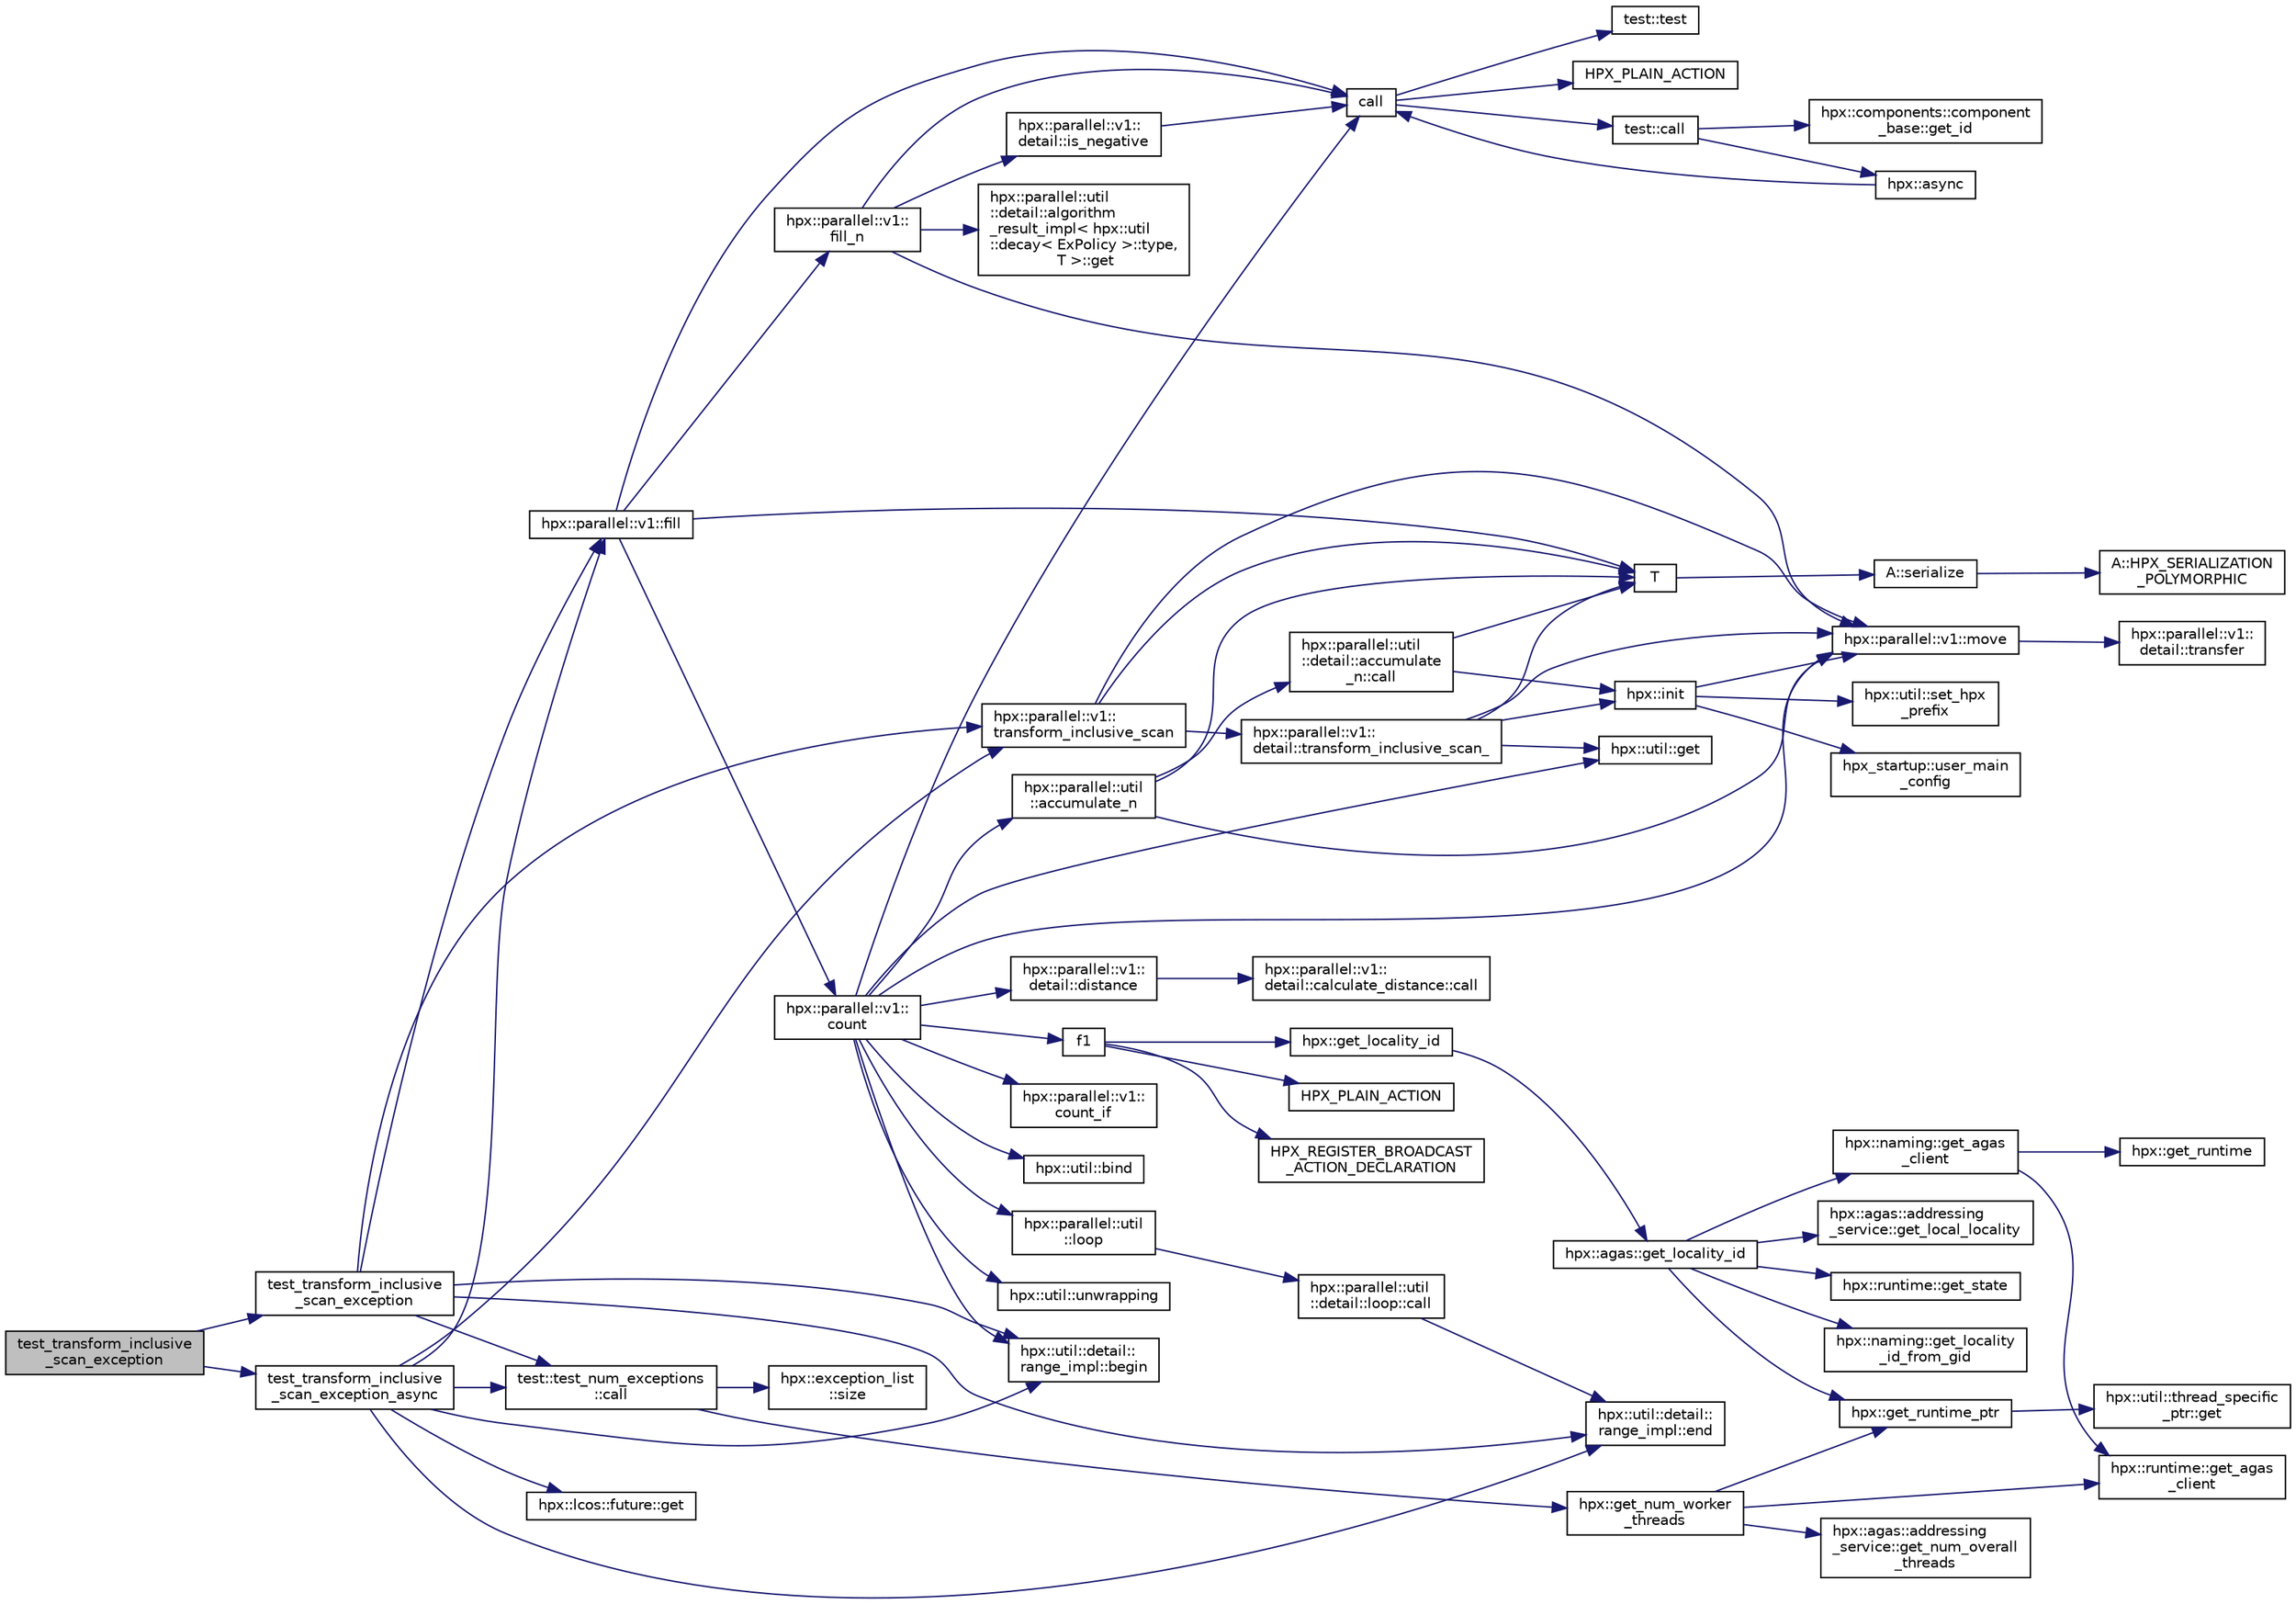 digraph "test_transform_inclusive_scan_exception"
{
  edge [fontname="Helvetica",fontsize="10",labelfontname="Helvetica",labelfontsize="10"];
  node [fontname="Helvetica",fontsize="10",shape=record];
  rankdir="LR";
  Node394 [label="test_transform_inclusive\l_scan_exception",height=0.2,width=0.4,color="black", fillcolor="grey75", style="filled", fontcolor="black"];
  Node394 -> Node395 [color="midnightblue",fontsize="10",style="solid",fontname="Helvetica"];
  Node395 [label="test_transform_inclusive\l_scan_exception",height=0.2,width=0.4,color="black", fillcolor="white", style="filled",URL="$d0/d83/transform__inclusive__scan_8cpp.html#a5400a52011346ac34e1fcb93333bc8c0"];
  Node395 -> Node396 [color="midnightblue",fontsize="10",style="solid",fontname="Helvetica"];
  Node396 [label="hpx::parallel::v1::fill",height=0.2,width=0.4,color="black", fillcolor="white", style="filled",URL="$db/db9/namespacehpx_1_1parallel_1_1v1.html#a2e0f7399daabb5d675c4229ca3d71809"];
  Node396 -> Node397 [color="midnightblue",fontsize="10",style="solid",fontname="Helvetica"];
  Node397 [label="hpx::parallel::v1::\lfill_n",height=0.2,width=0.4,color="black", fillcolor="white", style="filled",URL="$db/db9/namespacehpx_1_1parallel_1_1v1.html#ac0cd28f401b453cbe1425b3f5ebc1b4b"];
  Node397 -> Node398 [color="midnightblue",fontsize="10",style="solid",fontname="Helvetica"];
  Node398 [label="hpx::parallel::v1::\ldetail::is_negative",height=0.2,width=0.4,color="black", fillcolor="white", style="filled",URL="$d2/ddd/namespacehpx_1_1parallel_1_1v1_1_1detail.html#adf2e40fc4b20ad0fd442ee3118a4d527"];
  Node398 -> Node399 [color="midnightblue",fontsize="10",style="solid",fontname="Helvetica"];
  Node399 [label="call",height=0.2,width=0.4,color="black", fillcolor="white", style="filled",URL="$d2/d67/promise__1620_8cpp.html#a58357f0b82bc761e1d0b9091ed563a70"];
  Node399 -> Node400 [color="midnightblue",fontsize="10",style="solid",fontname="Helvetica"];
  Node400 [label="test::test",height=0.2,width=0.4,color="black", fillcolor="white", style="filled",URL="$d8/d89/structtest.html#ab42d5ece712d716b04cb3f686f297a26"];
  Node399 -> Node401 [color="midnightblue",fontsize="10",style="solid",fontname="Helvetica"];
  Node401 [label="HPX_PLAIN_ACTION",height=0.2,width=0.4,color="black", fillcolor="white", style="filled",URL="$d2/d67/promise__1620_8cpp.html#ab96aab827a4b1fcaf66cfe0ba83fef23"];
  Node399 -> Node402 [color="midnightblue",fontsize="10",style="solid",fontname="Helvetica"];
  Node402 [label="test::call",height=0.2,width=0.4,color="black", fillcolor="white", style="filled",URL="$d8/d89/structtest.html#aeb29e7ed6518b9426ccf1344c52620ae"];
  Node402 -> Node403 [color="midnightblue",fontsize="10",style="solid",fontname="Helvetica"];
  Node403 [label="hpx::async",height=0.2,width=0.4,color="black", fillcolor="white", style="filled",URL="$d8/d83/namespacehpx.html#acb7d8e37b73b823956ce144f9a57eaa4"];
  Node403 -> Node399 [color="midnightblue",fontsize="10",style="solid",fontname="Helvetica"];
  Node402 -> Node404 [color="midnightblue",fontsize="10",style="solid",fontname="Helvetica"];
  Node404 [label="hpx::components::component\l_base::get_id",height=0.2,width=0.4,color="black", fillcolor="white", style="filled",URL="$d2/de6/classhpx_1_1components_1_1component__base.html#a4c8fd93514039bdf01c48d66d82b19cd"];
  Node397 -> Node405 [color="midnightblue",fontsize="10",style="solid",fontname="Helvetica"];
  Node405 [label="hpx::parallel::util\l::detail::algorithm\l_result_impl\< hpx::util\l::decay\< ExPolicy \>::type,\l T \>::get",height=0.2,width=0.4,color="black", fillcolor="white", style="filled",URL="$d2/d42/structhpx_1_1parallel_1_1util_1_1detail_1_1algorithm__result__impl.html#ab5b051e8ec74eff5e0e62fd63f5d377e"];
  Node397 -> Node406 [color="midnightblue",fontsize="10",style="solid",fontname="Helvetica"];
  Node406 [label="hpx::parallel::v1::move",height=0.2,width=0.4,color="black", fillcolor="white", style="filled",URL="$db/db9/namespacehpx_1_1parallel_1_1v1.html#aa7c4ede081ce786c9d1eb1adff495cfc"];
  Node406 -> Node407 [color="midnightblue",fontsize="10",style="solid",fontname="Helvetica"];
  Node407 [label="hpx::parallel::v1::\ldetail::transfer",height=0.2,width=0.4,color="black", fillcolor="white", style="filled",URL="$d2/ddd/namespacehpx_1_1parallel_1_1v1_1_1detail.html#ab1b56a05e1885ca7cc7ffa1804dd2f3c"];
  Node397 -> Node399 [color="midnightblue",fontsize="10",style="solid",fontname="Helvetica"];
  Node396 -> Node408 [color="midnightblue",fontsize="10",style="solid",fontname="Helvetica"];
  Node408 [label="hpx::parallel::v1::\lcount",height=0.2,width=0.4,color="black", fillcolor="white", style="filled",URL="$db/db9/namespacehpx_1_1parallel_1_1v1.html#a19d058114a2bd44801aab4176b188e23"];
  Node408 -> Node409 [color="midnightblue",fontsize="10",style="solid",fontname="Helvetica"];
  Node409 [label="hpx::parallel::v1::\lcount_if",height=0.2,width=0.4,color="black", fillcolor="white", style="filled",URL="$db/db9/namespacehpx_1_1parallel_1_1v1.html#ad836ff017ec208c2d6388a9b47b05ce0"];
  Node408 -> Node410 [color="midnightblue",fontsize="10",style="solid",fontname="Helvetica"];
  Node410 [label="f1",height=0.2,width=0.4,color="black", fillcolor="white", style="filled",URL="$d8/d8b/broadcast_8cpp.html#a1751fbd41f2529b84514a9dbd767959a"];
  Node410 -> Node411 [color="midnightblue",fontsize="10",style="solid",fontname="Helvetica"];
  Node411 [label="hpx::get_locality_id",height=0.2,width=0.4,color="black", fillcolor="white", style="filled",URL="$d8/d83/namespacehpx.html#a158d7c54a657bb364c1704033010697b",tooltip="Return the number of the locality this function is being called from. "];
  Node411 -> Node412 [color="midnightblue",fontsize="10",style="solid",fontname="Helvetica"];
  Node412 [label="hpx::agas::get_locality_id",height=0.2,width=0.4,color="black", fillcolor="white", style="filled",URL="$dc/d54/namespacehpx_1_1agas.html#a491cc2ddecdf0f1a9129900caa6a4d3e"];
  Node412 -> Node413 [color="midnightblue",fontsize="10",style="solid",fontname="Helvetica"];
  Node413 [label="hpx::get_runtime_ptr",height=0.2,width=0.4,color="black", fillcolor="white", style="filled",URL="$d8/d83/namespacehpx.html#af29daf2bb3e01b4d6495a1742b6cce64"];
  Node413 -> Node414 [color="midnightblue",fontsize="10",style="solid",fontname="Helvetica"];
  Node414 [label="hpx::util::thread_specific\l_ptr::get",height=0.2,width=0.4,color="black", fillcolor="white", style="filled",URL="$d4/d4c/structhpx_1_1util_1_1thread__specific__ptr.html#a3b27d8520710478aa41d1f74206bdba9"];
  Node412 -> Node415 [color="midnightblue",fontsize="10",style="solid",fontname="Helvetica"];
  Node415 [label="hpx::runtime::get_state",height=0.2,width=0.4,color="black", fillcolor="white", style="filled",URL="$d0/d7b/classhpx_1_1runtime.html#ab405f80e060dac95d624520f38b0524c"];
  Node412 -> Node416 [color="midnightblue",fontsize="10",style="solid",fontname="Helvetica"];
  Node416 [label="hpx::naming::get_agas\l_client",height=0.2,width=0.4,color="black", fillcolor="white", style="filled",URL="$d4/dc9/namespacehpx_1_1naming.html#a0408fffd5d34b620712a801b0ae3b032"];
  Node416 -> Node417 [color="midnightblue",fontsize="10",style="solid",fontname="Helvetica"];
  Node417 [label="hpx::get_runtime",height=0.2,width=0.4,color="black", fillcolor="white", style="filled",URL="$d8/d83/namespacehpx.html#aef902cc6c7dd3b9fbadf34d1e850a070"];
  Node416 -> Node418 [color="midnightblue",fontsize="10",style="solid",fontname="Helvetica"];
  Node418 [label="hpx::runtime::get_agas\l_client",height=0.2,width=0.4,color="black", fillcolor="white", style="filled",URL="$d0/d7b/classhpx_1_1runtime.html#aeb5dddd30d6b9861669af8ad44d1a96a"];
  Node412 -> Node419 [color="midnightblue",fontsize="10",style="solid",fontname="Helvetica"];
  Node419 [label="hpx::agas::addressing\l_service::get_local_locality",height=0.2,width=0.4,color="black", fillcolor="white", style="filled",URL="$db/d58/structhpx_1_1agas_1_1addressing__service.html#ab52c19a37c2a7a006c6c15f90ad0539c"];
  Node412 -> Node420 [color="midnightblue",fontsize="10",style="solid",fontname="Helvetica"];
  Node420 [label="hpx::naming::get_locality\l_id_from_gid",height=0.2,width=0.4,color="black", fillcolor="white", style="filled",URL="$d4/dc9/namespacehpx_1_1naming.html#a7fd43037784560bd04fda9b49e33529f"];
  Node410 -> Node421 [color="midnightblue",fontsize="10",style="solid",fontname="Helvetica"];
  Node421 [label="HPX_PLAIN_ACTION",height=0.2,width=0.4,color="black", fillcolor="white", style="filled",URL="$d8/d8b/broadcast_8cpp.html#a19685a0394ce6a99351f7a679f6eeefc"];
  Node410 -> Node422 [color="midnightblue",fontsize="10",style="solid",fontname="Helvetica"];
  Node422 [label="HPX_REGISTER_BROADCAST\l_ACTION_DECLARATION",height=0.2,width=0.4,color="black", fillcolor="white", style="filled",URL="$d7/d38/addressing__service_8cpp.html#a573d764d9cb34eec46a4bdffcf07875f"];
  Node408 -> Node423 [color="midnightblue",fontsize="10",style="solid",fontname="Helvetica"];
  Node423 [label="hpx::parallel::util\l::loop",height=0.2,width=0.4,color="black", fillcolor="white", style="filled",URL="$df/dc6/namespacehpx_1_1parallel_1_1util.html#a3f434e00f42929aac85debb8c5782213"];
  Node423 -> Node424 [color="midnightblue",fontsize="10",style="solid",fontname="Helvetica"];
  Node424 [label="hpx::parallel::util\l::detail::loop::call",height=0.2,width=0.4,color="black", fillcolor="white", style="filled",URL="$da/d06/structhpx_1_1parallel_1_1util_1_1detail_1_1loop.html#a5c5e8dbda782f09cdb7bc2509e3bf09e"];
  Node424 -> Node425 [color="midnightblue",fontsize="10",style="solid",fontname="Helvetica"];
  Node425 [label="hpx::util::detail::\lrange_impl::end",height=0.2,width=0.4,color="black", fillcolor="white", style="filled",URL="$d4/d4a/namespacehpx_1_1util_1_1detail_1_1range__impl.html#afb2ea48b0902f52ee4d8b764807b4316"];
  Node408 -> Node426 [color="midnightblue",fontsize="10",style="solid",fontname="Helvetica"];
  Node426 [label="hpx::util::bind",height=0.2,width=0.4,color="black", fillcolor="white", style="filled",URL="$df/dad/namespacehpx_1_1util.html#ad844caedf82a0173d6909d910c3e48c6"];
  Node408 -> Node406 [color="midnightblue",fontsize="10",style="solid",fontname="Helvetica"];
  Node408 -> Node427 [color="midnightblue",fontsize="10",style="solid",fontname="Helvetica"];
  Node427 [label="hpx::util::get",height=0.2,width=0.4,color="black", fillcolor="white", style="filled",URL="$df/dad/namespacehpx_1_1util.html#a5cbd3c41f03f4d4acaedaa4777e3cc02"];
  Node408 -> Node399 [color="midnightblue",fontsize="10",style="solid",fontname="Helvetica"];
  Node408 -> Node428 [color="midnightblue",fontsize="10",style="solid",fontname="Helvetica"];
  Node428 [label="hpx::parallel::v1::\ldetail::distance",height=0.2,width=0.4,color="black", fillcolor="white", style="filled",URL="$d2/ddd/namespacehpx_1_1parallel_1_1v1_1_1detail.html#a6bea3c6a5f470cad11f27ee6bab4a33f"];
  Node428 -> Node429 [color="midnightblue",fontsize="10",style="solid",fontname="Helvetica"];
  Node429 [label="hpx::parallel::v1::\ldetail::calculate_distance::call",height=0.2,width=0.4,color="black", fillcolor="white", style="filled",URL="$db/dfa/structhpx_1_1parallel_1_1v1_1_1detail_1_1calculate__distance.html#a950a6627830a7d019ac0e734b0a447bf"];
  Node408 -> Node430 [color="midnightblue",fontsize="10",style="solid",fontname="Helvetica"];
  Node430 [label="hpx::util::unwrapping",height=0.2,width=0.4,color="black", fillcolor="white", style="filled",URL="$df/dad/namespacehpx_1_1util.html#a7529d9ac687684c33403cdd1f9cef8e4"];
  Node408 -> Node431 [color="midnightblue",fontsize="10",style="solid",fontname="Helvetica"];
  Node431 [label="hpx::parallel::util\l::accumulate_n",height=0.2,width=0.4,color="black", fillcolor="white", style="filled",URL="$df/dc6/namespacehpx_1_1parallel_1_1util.html#af19f9a2722f97c2247ea5d0dbb5e2d25"];
  Node431 -> Node432 [color="midnightblue",fontsize="10",style="solid",fontname="Helvetica"];
  Node432 [label="hpx::parallel::util\l::detail::accumulate\l_n::call",height=0.2,width=0.4,color="black", fillcolor="white", style="filled",URL="$d8/d3b/structhpx_1_1parallel_1_1util_1_1detail_1_1accumulate__n.html#a765aceb8ab313fc92f7c4aaf70ccca8f"];
  Node432 -> Node433 [color="midnightblue",fontsize="10",style="solid",fontname="Helvetica"];
  Node433 [label="hpx::init",height=0.2,width=0.4,color="black", fillcolor="white", style="filled",URL="$d8/d83/namespacehpx.html#a3c694ea960b47c56b33351ba16e3d76b",tooltip="Main entry point for launching the HPX runtime system. "];
  Node433 -> Node434 [color="midnightblue",fontsize="10",style="solid",fontname="Helvetica"];
  Node434 [label="hpx::util::set_hpx\l_prefix",height=0.2,width=0.4,color="black", fillcolor="white", style="filled",URL="$df/dad/namespacehpx_1_1util.html#ae40a23c1ba0a48d9304dcf717a95793e"];
  Node433 -> Node435 [color="midnightblue",fontsize="10",style="solid",fontname="Helvetica"];
  Node435 [label="hpx_startup::user_main\l_config",height=0.2,width=0.4,color="black", fillcolor="white", style="filled",URL="$d3/dd2/namespacehpx__startup.html#aaac571d88bd3912a4225a23eb3261637"];
  Node433 -> Node406 [color="midnightblue",fontsize="10",style="solid",fontname="Helvetica"];
  Node432 -> Node436 [color="midnightblue",fontsize="10",style="solid",fontname="Helvetica"];
  Node436 [label="T",height=0.2,width=0.4,color="black", fillcolor="white", style="filled",URL="$db/d33/polymorphic__semiintrusive__template_8cpp.html#ad187658f9cb91c1312b39ae7e896f1ea"];
  Node436 -> Node437 [color="midnightblue",fontsize="10",style="solid",fontname="Helvetica"];
  Node437 [label="A::serialize",height=0.2,width=0.4,color="black", fillcolor="white", style="filled",URL="$d7/da0/struct_a.html#a5f5c287cf471e274ed9dda0da1592212"];
  Node437 -> Node438 [color="midnightblue",fontsize="10",style="solid",fontname="Helvetica"];
  Node438 [label="A::HPX_SERIALIZATION\l_POLYMORPHIC",height=0.2,width=0.4,color="black", fillcolor="white", style="filled",URL="$d7/da0/struct_a.html#ada978cc156cebbafddb1f3aa4c01918c"];
  Node431 -> Node406 [color="midnightblue",fontsize="10",style="solid",fontname="Helvetica"];
  Node431 -> Node436 [color="midnightblue",fontsize="10",style="solid",fontname="Helvetica"];
  Node408 -> Node439 [color="midnightblue",fontsize="10",style="solid",fontname="Helvetica"];
  Node439 [label="hpx::util::detail::\lrange_impl::begin",height=0.2,width=0.4,color="black", fillcolor="white", style="filled",URL="$d4/d4a/namespacehpx_1_1util_1_1detail_1_1range__impl.html#a31e165df2b865cdd961f35ce938db41a"];
  Node396 -> Node436 [color="midnightblue",fontsize="10",style="solid",fontname="Helvetica"];
  Node396 -> Node399 [color="midnightblue",fontsize="10",style="solid",fontname="Helvetica"];
  Node395 -> Node439 [color="midnightblue",fontsize="10",style="solid",fontname="Helvetica"];
  Node395 -> Node425 [color="midnightblue",fontsize="10",style="solid",fontname="Helvetica"];
  Node395 -> Node440 [color="midnightblue",fontsize="10",style="solid",fontname="Helvetica"];
  Node440 [label="hpx::parallel::v1::\ltransform_inclusive_scan",height=0.2,width=0.4,color="black", fillcolor="white", style="filled",URL="$db/db9/namespacehpx_1_1parallel_1_1v1.html#a672d18d8d7a3b4e53e9e75c2cf390e76"];
  Node440 -> Node441 [color="midnightblue",fontsize="10",style="solid",fontname="Helvetica"];
  Node441 [label="hpx::parallel::v1::\ldetail::transform_inclusive_scan_",height=0.2,width=0.4,color="black", fillcolor="white", style="filled",URL="$d2/ddd/namespacehpx_1_1parallel_1_1v1_1_1detail.html#a196a954755283905c908f657c9dbb161"];
  Node441 -> Node427 [color="midnightblue",fontsize="10",style="solid",fontname="Helvetica"];
  Node441 -> Node406 [color="midnightblue",fontsize="10",style="solid",fontname="Helvetica"];
  Node441 -> Node436 [color="midnightblue",fontsize="10",style="solid",fontname="Helvetica"];
  Node441 -> Node433 [color="midnightblue",fontsize="10",style="solid",fontname="Helvetica"];
  Node440 -> Node406 [color="midnightblue",fontsize="10",style="solid",fontname="Helvetica"];
  Node440 -> Node436 [color="midnightblue",fontsize="10",style="solid",fontname="Helvetica"];
  Node395 -> Node442 [color="midnightblue",fontsize="10",style="solid",fontname="Helvetica"];
  Node442 [label="test::test_num_exceptions\l::call",height=0.2,width=0.4,color="black", fillcolor="white", style="filled",URL="$da/ddb/structtest_1_1test__num__exceptions.html#a2c1e3b76f9abd4d358ae0258203b90b7"];
  Node442 -> Node443 [color="midnightblue",fontsize="10",style="solid",fontname="Helvetica"];
  Node443 [label="hpx::exception_list\l::size",height=0.2,width=0.4,color="black", fillcolor="white", style="filled",URL="$d2/def/classhpx_1_1exception__list.html#ae4e3e1b70e8185033656d891749a234e"];
  Node442 -> Node444 [color="midnightblue",fontsize="10",style="solid",fontname="Helvetica"];
  Node444 [label="hpx::get_num_worker\l_threads",height=0.2,width=0.4,color="black", fillcolor="white", style="filled",URL="$d8/d83/namespacehpx.html#ae0cb050327ed37e6863061bd1761409e",tooltip="Return the number of worker OS- threads used to execute HPX threads. "];
  Node444 -> Node413 [color="midnightblue",fontsize="10",style="solid",fontname="Helvetica"];
  Node444 -> Node418 [color="midnightblue",fontsize="10",style="solid",fontname="Helvetica"];
  Node444 -> Node445 [color="midnightblue",fontsize="10",style="solid",fontname="Helvetica"];
  Node445 [label="hpx::agas::addressing\l_service::get_num_overall\l_threads",height=0.2,width=0.4,color="black", fillcolor="white", style="filled",URL="$db/d58/structhpx_1_1agas_1_1addressing__service.html#a55800470ad2b28e283653df58d59ec49"];
  Node394 -> Node446 [color="midnightblue",fontsize="10",style="solid",fontname="Helvetica"];
  Node446 [label="test_transform_inclusive\l_scan_exception_async",height=0.2,width=0.4,color="black", fillcolor="white", style="filled",URL="$d0/d83/transform__inclusive__scan_8cpp.html#ae7946b81b7d10dfc39dd5e4bf4f533a4"];
  Node446 -> Node396 [color="midnightblue",fontsize="10",style="solid",fontname="Helvetica"];
  Node446 -> Node439 [color="midnightblue",fontsize="10",style="solid",fontname="Helvetica"];
  Node446 -> Node425 [color="midnightblue",fontsize="10",style="solid",fontname="Helvetica"];
  Node446 -> Node440 [color="midnightblue",fontsize="10",style="solid",fontname="Helvetica"];
  Node446 -> Node447 [color="midnightblue",fontsize="10",style="solid",fontname="Helvetica"];
  Node447 [label="hpx::lcos::future::get",height=0.2,width=0.4,color="black", fillcolor="white", style="filled",URL="$d0/d33/classhpx_1_1lcos_1_1future.html#a8c28269486d5620ac48af349f17bb41c"];
  Node446 -> Node442 [color="midnightblue",fontsize="10",style="solid",fontname="Helvetica"];
}
